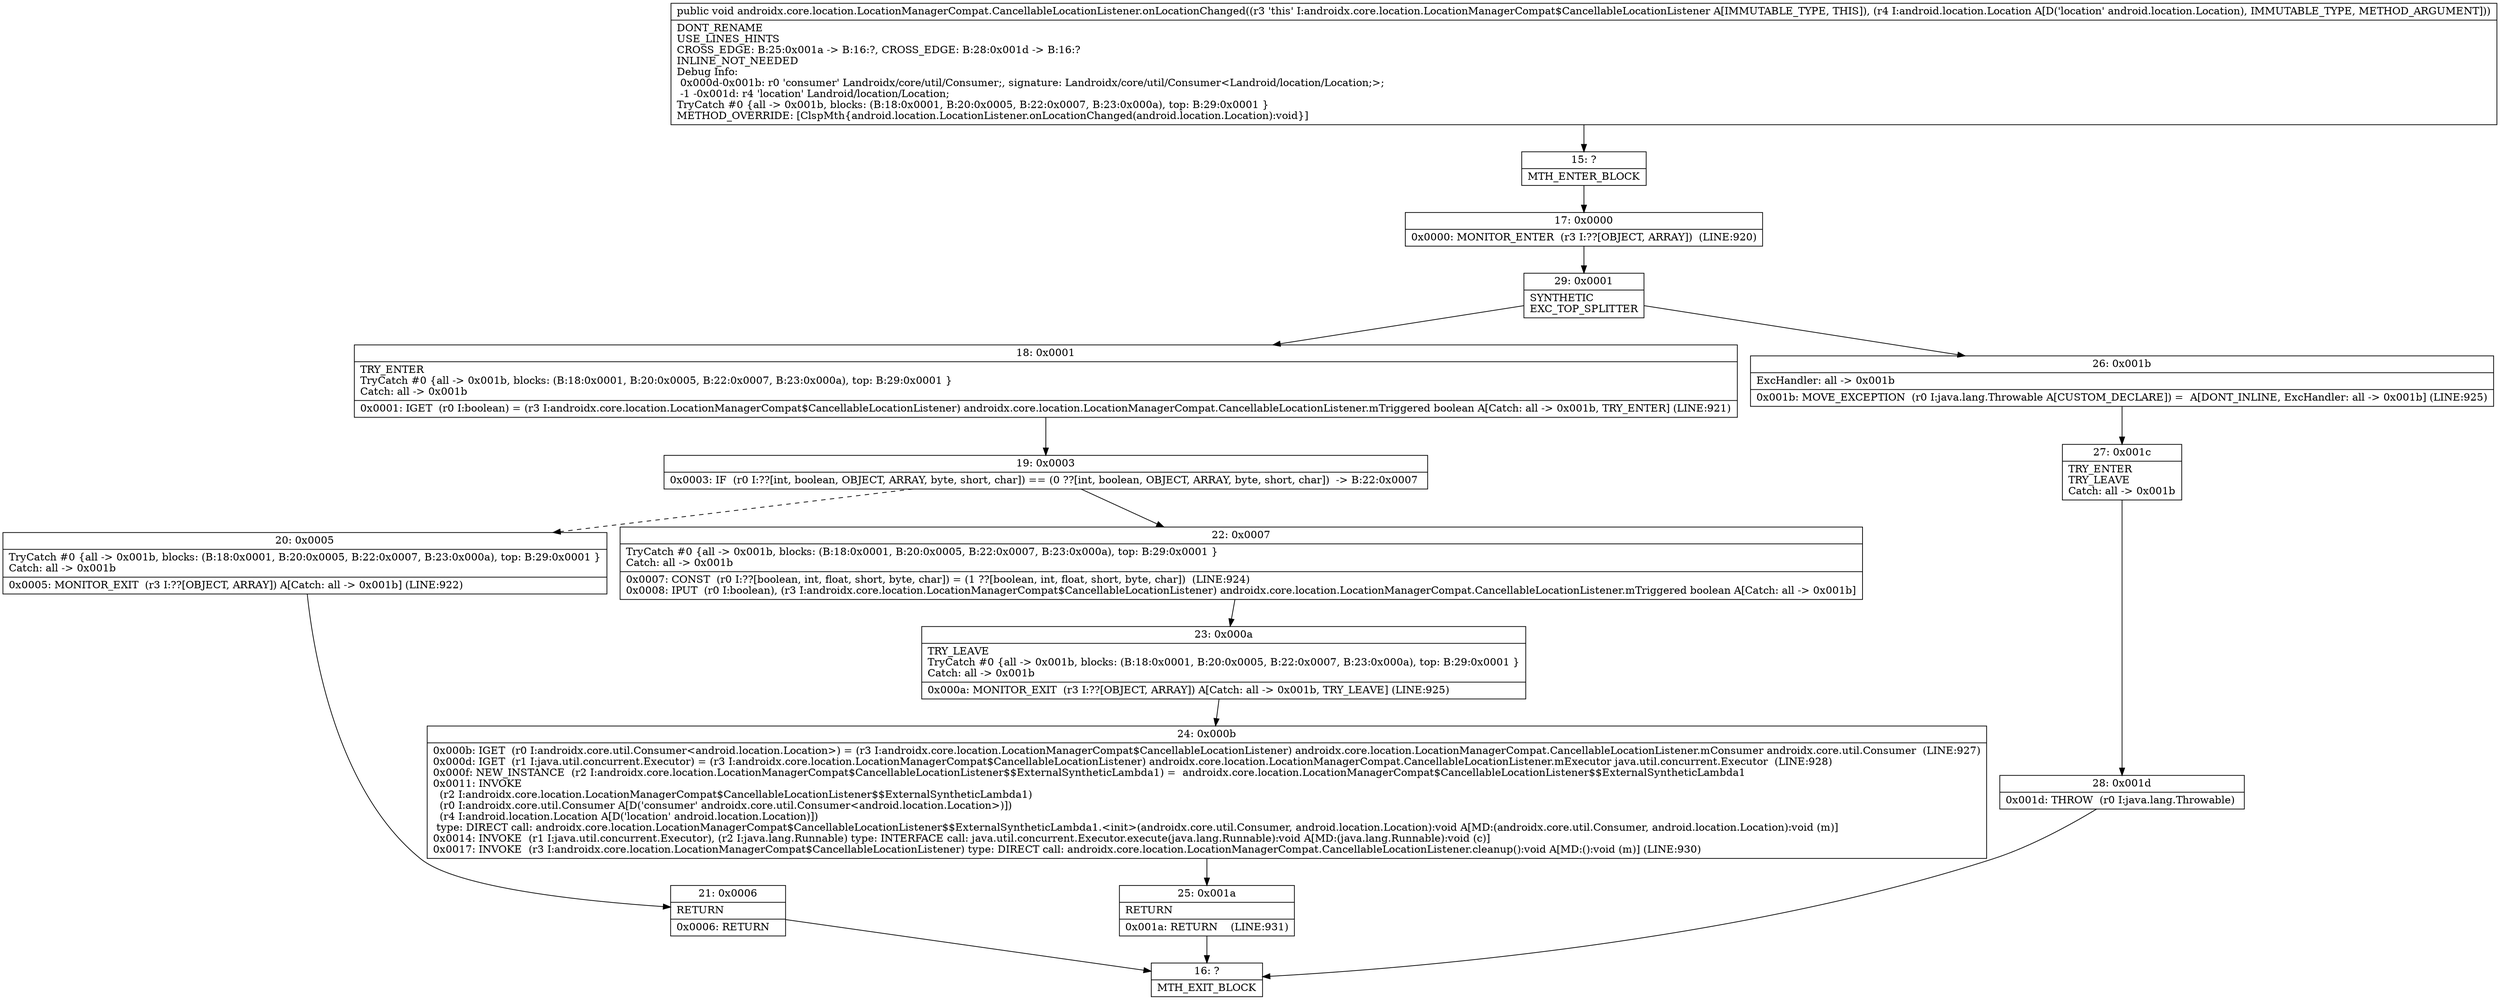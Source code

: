 digraph "CFG forandroidx.core.location.LocationManagerCompat.CancellableLocationListener.onLocationChanged(Landroid\/location\/Location;)V" {
Node_15 [shape=record,label="{15\:\ ?|MTH_ENTER_BLOCK\l}"];
Node_17 [shape=record,label="{17\:\ 0x0000|0x0000: MONITOR_ENTER  (r3 I:??[OBJECT, ARRAY])  (LINE:920)\l}"];
Node_29 [shape=record,label="{29\:\ 0x0001|SYNTHETIC\lEXC_TOP_SPLITTER\l}"];
Node_18 [shape=record,label="{18\:\ 0x0001|TRY_ENTER\lTryCatch #0 \{all \-\> 0x001b, blocks: (B:18:0x0001, B:20:0x0005, B:22:0x0007, B:23:0x000a), top: B:29:0x0001 \}\lCatch: all \-\> 0x001b\l|0x0001: IGET  (r0 I:boolean) = (r3 I:androidx.core.location.LocationManagerCompat$CancellableLocationListener) androidx.core.location.LocationManagerCompat.CancellableLocationListener.mTriggered boolean A[Catch: all \-\> 0x001b, TRY_ENTER] (LINE:921)\l}"];
Node_19 [shape=record,label="{19\:\ 0x0003|0x0003: IF  (r0 I:??[int, boolean, OBJECT, ARRAY, byte, short, char]) == (0 ??[int, boolean, OBJECT, ARRAY, byte, short, char])  \-\> B:22:0x0007 \l}"];
Node_20 [shape=record,label="{20\:\ 0x0005|TryCatch #0 \{all \-\> 0x001b, blocks: (B:18:0x0001, B:20:0x0005, B:22:0x0007, B:23:0x000a), top: B:29:0x0001 \}\lCatch: all \-\> 0x001b\l|0x0005: MONITOR_EXIT  (r3 I:??[OBJECT, ARRAY]) A[Catch: all \-\> 0x001b] (LINE:922)\l}"];
Node_21 [shape=record,label="{21\:\ 0x0006|RETURN\l|0x0006: RETURN   \l}"];
Node_16 [shape=record,label="{16\:\ ?|MTH_EXIT_BLOCK\l}"];
Node_22 [shape=record,label="{22\:\ 0x0007|TryCatch #0 \{all \-\> 0x001b, blocks: (B:18:0x0001, B:20:0x0005, B:22:0x0007, B:23:0x000a), top: B:29:0x0001 \}\lCatch: all \-\> 0x001b\l|0x0007: CONST  (r0 I:??[boolean, int, float, short, byte, char]) = (1 ??[boolean, int, float, short, byte, char])  (LINE:924)\l0x0008: IPUT  (r0 I:boolean), (r3 I:androidx.core.location.LocationManagerCompat$CancellableLocationListener) androidx.core.location.LocationManagerCompat.CancellableLocationListener.mTriggered boolean A[Catch: all \-\> 0x001b]\l}"];
Node_23 [shape=record,label="{23\:\ 0x000a|TRY_LEAVE\lTryCatch #0 \{all \-\> 0x001b, blocks: (B:18:0x0001, B:20:0x0005, B:22:0x0007, B:23:0x000a), top: B:29:0x0001 \}\lCatch: all \-\> 0x001b\l|0x000a: MONITOR_EXIT  (r3 I:??[OBJECT, ARRAY]) A[Catch: all \-\> 0x001b, TRY_LEAVE] (LINE:925)\l}"];
Node_24 [shape=record,label="{24\:\ 0x000b|0x000b: IGET  (r0 I:androidx.core.util.Consumer\<android.location.Location\>) = (r3 I:androidx.core.location.LocationManagerCompat$CancellableLocationListener) androidx.core.location.LocationManagerCompat.CancellableLocationListener.mConsumer androidx.core.util.Consumer  (LINE:927)\l0x000d: IGET  (r1 I:java.util.concurrent.Executor) = (r3 I:androidx.core.location.LocationManagerCompat$CancellableLocationListener) androidx.core.location.LocationManagerCompat.CancellableLocationListener.mExecutor java.util.concurrent.Executor  (LINE:928)\l0x000f: NEW_INSTANCE  (r2 I:androidx.core.location.LocationManagerCompat$CancellableLocationListener$$ExternalSyntheticLambda1) =  androidx.core.location.LocationManagerCompat$CancellableLocationListener$$ExternalSyntheticLambda1 \l0x0011: INVOKE  \l  (r2 I:androidx.core.location.LocationManagerCompat$CancellableLocationListener$$ExternalSyntheticLambda1)\l  (r0 I:androidx.core.util.Consumer A[D('consumer' androidx.core.util.Consumer\<android.location.Location\>)])\l  (r4 I:android.location.Location A[D('location' android.location.Location)])\l type: DIRECT call: androidx.core.location.LocationManagerCompat$CancellableLocationListener$$ExternalSyntheticLambda1.\<init\>(androidx.core.util.Consumer, android.location.Location):void A[MD:(androidx.core.util.Consumer, android.location.Location):void (m)]\l0x0014: INVOKE  (r1 I:java.util.concurrent.Executor), (r2 I:java.lang.Runnable) type: INTERFACE call: java.util.concurrent.Executor.execute(java.lang.Runnable):void A[MD:(java.lang.Runnable):void (c)]\l0x0017: INVOKE  (r3 I:androidx.core.location.LocationManagerCompat$CancellableLocationListener) type: DIRECT call: androidx.core.location.LocationManagerCompat.CancellableLocationListener.cleanup():void A[MD:():void (m)] (LINE:930)\l}"];
Node_25 [shape=record,label="{25\:\ 0x001a|RETURN\l|0x001a: RETURN    (LINE:931)\l}"];
Node_26 [shape=record,label="{26\:\ 0x001b|ExcHandler: all \-\> 0x001b\l|0x001b: MOVE_EXCEPTION  (r0 I:java.lang.Throwable A[CUSTOM_DECLARE]) =  A[DONT_INLINE, ExcHandler: all \-\> 0x001b] (LINE:925)\l}"];
Node_27 [shape=record,label="{27\:\ 0x001c|TRY_ENTER\lTRY_LEAVE\lCatch: all \-\> 0x001b\l}"];
Node_28 [shape=record,label="{28\:\ 0x001d|0x001d: THROW  (r0 I:java.lang.Throwable) \l}"];
MethodNode[shape=record,label="{public void androidx.core.location.LocationManagerCompat.CancellableLocationListener.onLocationChanged((r3 'this' I:androidx.core.location.LocationManagerCompat$CancellableLocationListener A[IMMUTABLE_TYPE, THIS]), (r4 I:android.location.Location A[D('location' android.location.Location), IMMUTABLE_TYPE, METHOD_ARGUMENT]))  | DONT_RENAME\lUSE_LINES_HINTS\lCROSS_EDGE: B:25:0x001a \-\> B:16:?, CROSS_EDGE: B:28:0x001d \-\> B:16:?\lINLINE_NOT_NEEDED\lDebug Info:\l  0x000d\-0x001b: r0 'consumer' Landroidx\/core\/util\/Consumer;, signature: Landroidx\/core\/util\/Consumer\<Landroid\/location\/Location;\>;\l  \-1 \-0x001d: r4 'location' Landroid\/location\/Location;\lTryCatch #0 \{all \-\> 0x001b, blocks: (B:18:0x0001, B:20:0x0005, B:22:0x0007, B:23:0x000a), top: B:29:0x0001 \}\lMETHOD_OVERRIDE: [ClspMth\{android.location.LocationListener.onLocationChanged(android.location.Location):void\}]\l}"];
MethodNode -> Node_15;Node_15 -> Node_17;
Node_17 -> Node_29;
Node_29 -> Node_18;
Node_29 -> Node_26;
Node_18 -> Node_19;
Node_19 -> Node_20[style=dashed];
Node_19 -> Node_22;
Node_20 -> Node_21;
Node_21 -> Node_16;
Node_22 -> Node_23;
Node_23 -> Node_24;
Node_24 -> Node_25;
Node_25 -> Node_16;
Node_26 -> Node_27;
Node_27 -> Node_28;
Node_28 -> Node_16;
}

